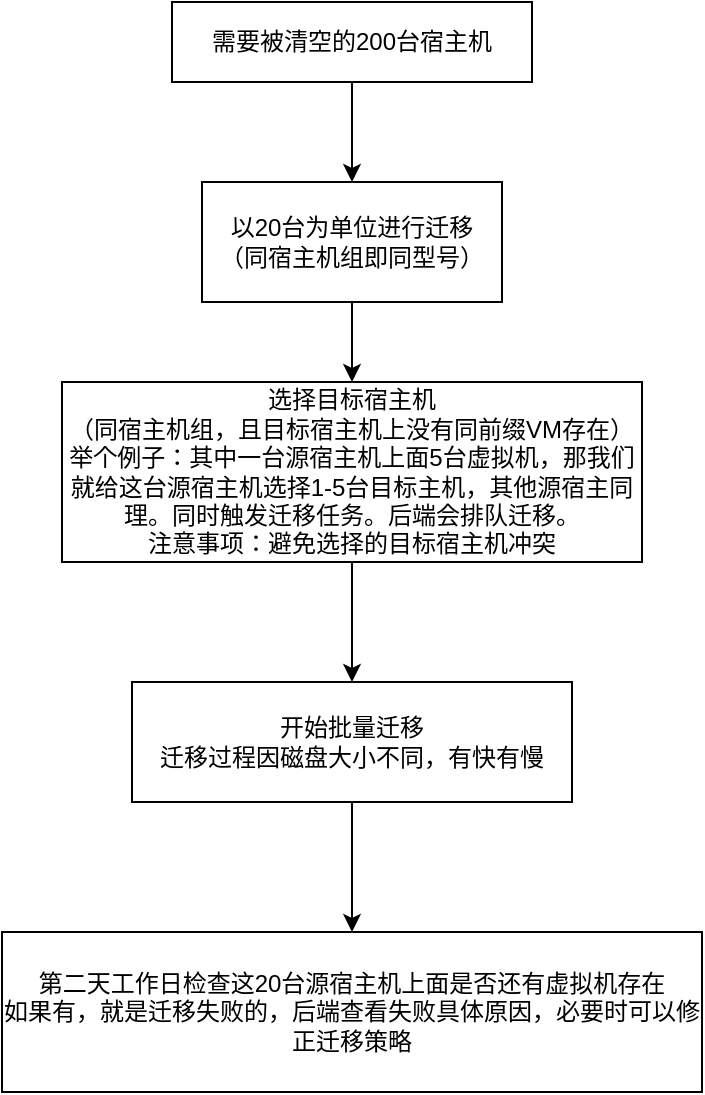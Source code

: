 <mxfile version="15.5.2" type="github">
  <diagram id="Q8tGpgMSQx5R1TBB-q-l" name="Page-1">
    <mxGraphModel dx="1239" dy="1072" grid="1" gridSize="10" guides="1" tooltips="1" connect="1" arrows="1" fold="1" page="1" pageScale="1" pageWidth="827" pageHeight="1169" math="0" shadow="0">
      <root>
        <mxCell id="0" />
        <mxCell id="1" parent="0" />
        <mxCell id="5F3VnkXnHqMvUYfFMPts-7" value="" style="edgeStyle=orthogonalEdgeStyle;rounded=0;orthogonalLoop=1;jettySize=auto;html=1;" edge="1" parent="1" source="5F3VnkXnHqMvUYfFMPts-1" target="5F3VnkXnHqMvUYfFMPts-2">
          <mxGeometry relative="1" as="geometry" />
        </mxCell>
        <mxCell id="5F3VnkXnHqMvUYfFMPts-1" value="需要被清空的200台宿主机" style="rounded=0;whiteSpace=wrap;html=1;" vertex="1" parent="1">
          <mxGeometry x="1151" y="40" width="180" height="40" as="geometry" />
        </mxCell>
        <mxCell id="5F3VnkXnHqMvUYfFMPts-8" value="" style="edgeStyle=orthogonalEdgeStyle;rounded=0;orthogonalLoop=1;jettySize=auto;html=1;" edge="1" parent="1" source="5F3VnkXnHqMvUYfFMPts-2" target="5F3VnkXnHqMvUYfFMPts-3">
          <mxGeometry relative="1" as="geometry" />
        </mxCell>
        <mxCell id="5F3VnkXnHqMvUYfFMPts-2" value="以20台为单位进行迁移&lt;br&gt;（同宿主机组即同型号）" style="rounded=0;whiteSpace=wrap;html=1;" vertex="1" parent="1">
          <mxGeometry x="1166" y="130" width="150" height="60" as="geometry" />
        </mxCell>
        <mxCell id="5F3VnkXnHqMvUYfFMPts-9" value="" style="edgeStyle=orthogonalEdgeStyle;rounded=0;orthogonalLoop=1;jettySize=auto;html=1;" edge="1" parent="1" source="5F3VnkXnHqMvUYfFMPts-3" target="5F3VnkXnHqMvUYfFMPts-4">
          <mxGeometry relative="1" as="geometry" />
        </mxCell>
        <mxCell id="5F3VnkXnHqMvUYfFMPts-3" value="选择目标宿主机&lt;br&gt;（同宿主机组，且目标宿主机上没有同前缀VM存在）&lt;br&gt;举个例子：其中一台源宿主机上面5台虚拟机，那我们就给这台源宿主机选择1-5台目标主机，其他源宿主同理。同时触发迁移任务。后端会排队迁移。&lt;br&gt;注意事项：避免选择的目标宿主机冲突" style="rounded=0;whiteSpace=wrap;html=1;" vertex="1" parent="1">
          <mxGeometry x="1096" y="230" width="290" height="90" as="geometry" />
        </mxCell>
        <mxCell id="5F3VnkXnHqMvUYfFMPts-10" value="" style="edgeStyle=orthogonalEdgeStyle;rounded=0;orthogonalLoop=1;jettySize=auto;html=1;" edge="1" parent="1" source="5F3VnkXnHqMvUYfFMPts-4" target="5F3VnkXnHqMvUYfFMPts-6">
          <mxGeometry relative="1" as="geometry" />
        </mxCell>
        <mxCell id="5F3VnkXnHqMvUYfFMPts-4" value="开始批量迁移&lt;br&gt;迁移过程因磁盘大小不同，有快有慢&lt;br&gt;" style="rounded=0;whiteSpace=wrap;html=1;" vertex="1" parent="1">
          <mxGeometry x="1131" y="380" width="220" height="60" as="geometry" />
        </mxCell>
        <mxCell id="5F3VnkXnHqMvUYfFMPts-6" value="第二天工作日检查这20台源宿主机上面是否还有虚拟机存在&lt;br&gt;如果有，就是迁移失败的，后端查看失败具体原因，必要时可以修正迁移策略" style="rounded=0;whiteSpace=wrap;html=1;" vertex="1" parent="1">
          <mxGeometry x="1066" y="505" width="350" height="80" as="geometry" />
        </mxCell>
      </root>
    </mxGraphModel>
  </diagram>
</mxfile>
